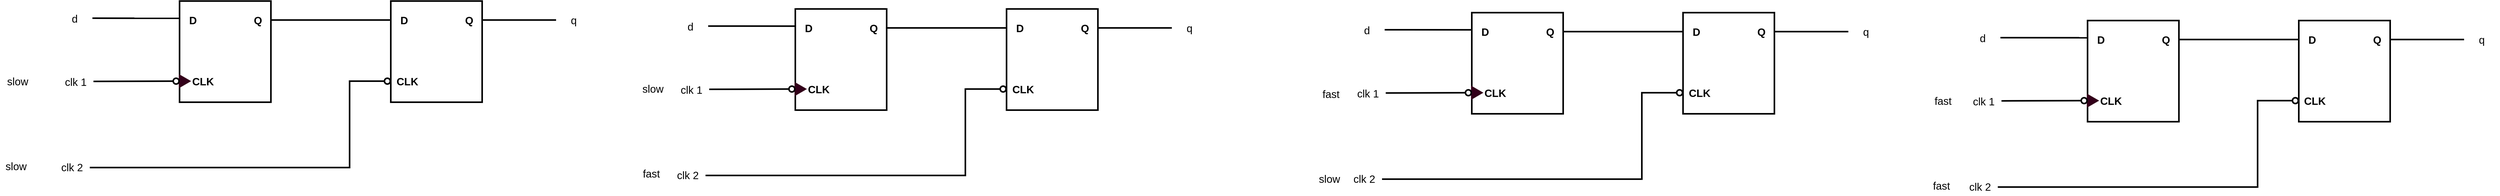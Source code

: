 <mxfile version="28.1.2">
  <diagram name="Page-1" id="awh5Gusvq3baeLLJdyb3">
    <mxGraphModel dx="2726" dy="610" grid="0" gridSize="1" guides="1" tooltips="1" connect="1" arrows="1" fold="1" page="1" pageScale="1" pageWidth="850" pageHeight="1100" math="0" shadow="0">
      <root>
        <mxCell id="0" />
        <mxCell id="1" parent="0" />
        <mxCell id="01DOMB8k6mUTNf9-CGNe-35" value="" style="group" parent="1" vertex="1" connectable="0">
          <mxGeometry x="-1013" y="21" width="1017" height="332" as="geometry" />
        </mxCell>
        <mxCell id="01DOMB8k6mUTNf9-CGNe-13" value="" style="rounded=0;whiteSpace=wrap;html=1;strokeWidth=3;fontSize=20;container=0;fontStyle=1" parent="01DOMB8k6mUTNf9-CGNe-35" vertex="1">
          <mxGeometry x="237" width="173" height="192" as="geometry" />
        </mxCell>
        <mxCell id="01DOMB8k6mUTNf9-CGNe-14" value="D" style="text;html=1;align=center;verticalAlign=middle;resizable=0;points=[];autosize=1;strokeColor=none;fillColor=none;strokeWidth=3;fontSize=20;container=0;fontStyle=1" parent="01DOMB8k6mUTNf9-CGNe-35" vertex="1">
          <mxGeometry x="242" y="16" width="40" height="40" as="geometry" />
        </mxCell>
        <mxCell id="01DOMB8k6mUTNf9-CGNe-15" value="CLK" style="text;html=1;align=center;verticalAlign=middle;resizable=0;points=[];autosize=1;strokeColor=none;fillColor=none;strokeWidth=3;fontSize=20;container=0;fontStyle=1" parent="01DOMB8k6mUTNf9-CGNe-35" vertex="1">
          <mxGeometry x="251" y="132" width="60" height="40" as="geometry" />
        </mxCell>
        <mxCell id="01DOMB8k6mUTNf9-CGNe-16" value="Q" style="text;html=1;align=center;verticalAlign=middle;resizable=0;points=[];autosize=1;strokeColor=none;fillColor=none;strokeWidth=3;fontSize=20;container=0;fontStyle=1" parent="01DOMB8k6mUTNf9-CGNe-35" vertex="1">
          <mxGeometry x="365" y="16" width="40" height="40" as="geometry" />
        </mxCell>
        <mxCell id="01DOMB8k6mUTNf9-CGNe-17" value="" style="triangle;whiteSpace=wrap;html=1;strokeWidth=3;fillColor=#33001A;strokeColor=#33001A;fontColor=#ffffff;" parent="01DOMB8k6mUTNf9-CGNe-35" vertex="1">
          <mxGeometry x="237" y="141" width="19" height="22" as="geometry" />
        </mxCell>
        <mxCell id="01DOMB8k6mUTNf9-CGNe-18" value="" style="ellipse;whiteSpace=wrap;html=1;aspect=fixed;strokeWidth=3;" parent="01DOMB8k6mUTNf9-CGNe-35" vertex="1">
          <mxGeometry x="225" y="146.5" width="11" height="11" as="geometry" />
        </mxCell>
        <mxCell id="01DOMB8k6mUTNf9-CGNe-19" value="" style="rounded=0;whiteSpace=wrap;html=1;strokeWidth=3;fontSize=20;container=0;fontStyle=1" parent="01DOMB8k6mUTNf9-CGNe-35" vertex="1">
          <mxGeometry x="637" width="173" height="192" as="geometry" />
        </mxCell>
        <mxCell id="01DOMB8k6mUTNf9-CGNe-20" value="D" style="text;html=1;align=center;verticalAlign=middle;resizable=0;points=[];autosize=1;strokeColor=none;fillColor=none;strokeWidth=3;fontSize=20;container=0;fontStyle=1" parent="01DOMB8k6mUTNf9-CGNe-35" vertex="1">
          <mxGeometry x="642" y="16" width="40" height="40" as="geometry" />
        </mxCell>
        <mxCell id="01DOMB8k6mUTNf9-CGNe-21" value="CLK" style="text;html=1;align=center;verticalAlign=middle;resizable=0;points=[];autosize=1;strokeColor=none;fillColor=none;strokeWidth=3;fontSize=20;container=0;fontStyle=1" parent="01DOMB8k6mUTNf9-CGNe-35" vertex="1">
          <mxGeometry x="638" y="132" width="60" height="40" as="geometry" />
        </mxCell>
        <mxCell id="01DOMB8k6mUTNf9-CGNe-22" value="Q" style="text;html=1;align=center;verticalAlign=middle;resizable=0;points=[];autosize=1;strokeColor=none;fillColor=none;strokeWidth=3;fontSize=20;container=0;fontStyle=1" parent="01DOMB8k6mUTNf9-CGNe-35" vertex="1">
          <mxGeometry x="765" y="16" width="40" height="40" as="geometry" />
        </mxCell>
        <mxCell id="01DOMB8k6mUTNf9-CGNe-33" style="edgeStyle=orthogonalEdgeStyle;rounded=0;orthogonalLoop=1;jettySize=auto;html=1;exitX=0;exitY=0.5;exitDx=0;exitDy=0;endArrow=none;endFill=0;strokeWidth=3;" parent="01DOMB8k6mUTNf9-CGNe-35" source="01DOMB8k6mUTNf9-CGNe-25" edge="1">
          <mxGeometry relative="1" as="geometry">
            <mxPoint x="67" y="316" as="targetPoint" />
            <Array as="points">
              <mxPoint x="559" y="152" />
              <mxPoint x="559" y="316" />
              <mxPoint x="79" y="316" />
            </Array>
          </mxGeometry>
        </mxCell>
        <mxCell id="01DOMB8k6mUTNf9-CGNe-25" value="" style="ellipse;whiteSpace=wrap;html=1;aspect=fixed;strokeWidth=3;" parent="01DOMB8k6mUTNf9-CGNe-35" vertex="1">
          <mxGeometry x="625" y="146.5" width="11" height="11" as="geometry" />
        </mxCell>
        <mxCell id="01DOMB8k6mUTNf9-CGNe-26" style="rounded=0;orthogonalLoop=1;jettySize=auto;html=1;exitX=1;exitY=0.5;exitDx=0;exitDy=0;endArrow=none;endFill=0;strokeWidth=3;entryX=0;entryY=0.5;entryDx=0;entryDy=0;" parent="01DOMB8k6mUTNf9-CGNe-35" source="01DOMB8k6mUTNf9-CGNe-27" target="01DOMB8k6mUTNf9-CGNe-18" edge="1">
          <mxGeometry relative="1" as="geometry">
            <mxPoint x="223" y="152" as="targetPoint" />
          </mxGeometry>
        </mxCell>
        <mxCell id="01DOMB8k6mUTNf9-CGNe-27" value="clk 1" style="rounded=0;whiteSpace=wrap;html=1;strokeColor=none;fontSize=20;" parent="01DOMB8k6mUTNf9-CGNe-35" vertex="1">
          <mxGeometry x="7" y="135" width="67" height="35" as="geometry" />
        </mxCell>
        <mxCell id="01DOMB8k6mUTNf9-CGNe-28" style="rounded=0;orthogonalLoop=1;jettySize=auto;html=1;exitX=1;exitY=0.5;exitDx=0;exitDy=0;endArrow=none;endFill=0;strokeWidth=3;entryX=0.005;entryY=0.17;entryDx=0;entryDy=0;entryPerimeter=0;" parent="01DOMB8k6mUTNf9-CGNe-35" source="01DOMB8k6mUTNf9-CGNe-29" target="01DOMB8k6mUTNf9-CGNe-13" edge="1">
          <mxGeometry relative="1" as="geometry">
            <mxPoint x="235" y="32.69" as="targetPoint" />
          </mxGeometry>
        </mxCell>
        <mxCell id="01DOMB8k6mUTNf9-CGNe-29" value="d" style="rounded=0;whiteSpace=wrap;html=1;strokeColor=none;fontSize=20;" parent="01DOMB8k6mUTNf9-CGNe-35" vertex="1">
          <mxGeometry x="5" y="15" width="67" height="35" as="geometry" />
        </mxCell>
        <mxCell id="01DOMB8k6mUTNf9-CGNe-30" style="rounded=0;orthogonalLoop=1;jettySize=auto;html=1;endArrow=none;endFill=0;strokeWidth=3;" parent="01DOMB8k6mUTNf9-CGNe-35" edge="1">
          <mxGeometry relative="1" as="geometry">
            <mxPoint x="410" y="36" as="sourcePoint" />
            <mxPoint x="637" y="36" as="targetPoint" />
          </mxGeometry>
        </mxCell>
        <mxCell id="01DOMB8k6mUTNf9-CGNe-31" value="" style="edgeStyle=orthogonalEdgeStyle;rounded=0;orthogonalLoop=1;jettySize=auto;html=1;strokeWidth=3;endArrow=none;endFill=0;" parent="01DOMB8k6mUTNf9-CGNe-35" source="01DOMB8k6mUTNf9-CGNe-32" edge="1">
          <mxGeometry relative="1" as="geometry">
            <mxPoint x="811" y="36" as="targetPoint" />
          </mxGeometry>
        </mxCell>
        <mxCell id="01DOMB8k6mUTNf9-CGNe-32" value="q" style="rounded=0;whiteSpace=wrap;html=1;strokeColor=none;fontSize=20;" parent="01DOMB8k6mUTNf9-CGNe-35" vertex="1">
          <mxGeometry x="950" y="18.5" width="67" height="35" as="geometry" />
        </mxCell>
        <mxCell id="01DOMB8k6mUTNf9-CGNe-34" value="clk 2" style="rounded=0;whiteSpace=wrap;html=1;strokeColor=none;fontSize=20;" parent="01DOMB8k6mUTNf9-CGNe-35" vertex="1">
          <mxGeometry y="297" width="67" height="35" as="geometry" />
        </mxCell>
        <mxCell id="01DOMB8k6mUTNf9-CGNe-36" value="" style="group" parent="1" vertex="1" connectable="0">
          <mxGeometry x="153" y="36" width="1017" height="332" as="geometry" />
        </mxCell>
        <mxCell id="01DOMB8k6mUTNf9-CGNe-37" value="" style="rounded=0;whiteSpace=wrap;html=1;strokeWidth=3;fontSize=20;container=0;fontStyle=1" parent="01DOMB8k6mUTNf9-CGNe-36" vertex="1">
          <mxGeometry x="237" width="173" height="192" as="geometry" />
        </mxCell>
        <mxCell id="01DOMB8k6mUTNf9-CGNe-38" value="D" style="text;html=1;align=center;verticalAlign=middle;resizable=0;points=[];autosize=1;strokeColor=none;fillColor=none;strokeWidth=3;fontSize=20;container=0;fontStyle=1" parent="01DOMB8k6mUTNf9-CGNe-36" vertex="1">
          <mxGeometry x="242" y="16" width="40" height="40" as="geometry" />
        </mxCell>
        <mxCell id="01DOMB8k6mUTNf9-CGNe-39" value="CLK" style="text;html=1;align=center;verticalAlign=middle;resizable=0;points=[];autosize=1;strokeColor=none;fillColor=none;strokeWidth=3;fontSize=20;container=0;fontStyle=1" parent="01DOMB8k6mUTNf9-CGNe-36" vertex="1">
          <mxGeometry x="251" y="132" width="60" height="40" as="geometry" />
        </mxCell>
        <mxCell id="01DOMB8k6mUTNf9-CGNe-40" value="Q" style="text;html=1;align=center;verticalAlign=middle;resizable=0;points=[];autosize=1;strokeColor=none;fillColor=none;strokeWidth=3;fontSize=20;container=0;fontStyle=1" parent="01DOMB8k6mUTNf9-CGNe-36" vertex="1">
          <mxGeometry x="365" y="16" width="40" height="40" as="geometry" />
        </mxCell>
        <mxCell id="01DOMB8k6mUTNf9-CGNe-41" value="" style="triangle;whiteSpace=wrap;html=1;strokeWidth=3;fillColor=#33001A;strokeColor=#33001A;fontColor=#ffffff;" parent="01DOMB8k6mUTNf9-CGNe-36" vertex="1">
          <mxGeometry x="237" y="141" width="19" height="22" as="geometry" />
        </mxCell>
        <mxCell id="01DOMB8k6mUTNf9-CGNe-42" value="" style="ellipse;whiteSpace=wrap;html=1;aspect=fixed;strokeWidth=3;" parent="01DOMB8k6mUTNf9-CGNe-36" vertex="1">
          <mxGeometry x="225" y="146.5" width="11" height="11" as="geometry" />
        </mxCell>
        <mxCell id="01DOMB8k6mUTNf9-CGNe-43" value="" style="rounded=0;whiteSpace=wrap;html=1;strokeWidth=3;fontSize=20;container=0;fontStyle=1" parent="01DOMB8k6mUTNf9-CGNe-36" vertex="1">
          <mxGeometry x="637" width="173" height="192" as="geometry" />
        </mxCell>
        <mxCell id="01DOMB8k6mUTNf9-CGNe-44" value="D" style="text;html=1;align=center;verticalAlign=middle;resizable=0;points=[];autosize=1;strokeColor=none;fillColor=none;strokeWidth=3;fontSize=20;container=0;fontStyle=1" parent="01DOMB8k6mUTNf9-CGNe-36" vertex="1">
          <mxGeometry x="642" y="16" width="40" height="40" as="geometry" />
        </mxCell>
        <mxCell id="01DOMB8k6mUTNf9-CGNe-45" value="CLK" style="text;html=1;align=center;verticalAlign=middle;resizable=0;points=[];autosize=1;strokeColor=none;fillColor=none;strokeWidth=3;fontSize=20;container=0;fontStyle=1" parent="01DOMB8k6mUTNf9-CGNe-36" vertex="1">
          <mxGeometry x="638" y="132" width="60" height="40" as="geometry" />
        </mxCell>
        <mxCell id="01DOMB8k6mUTNf9-CGNe-46" value="Q" style="text;html=1;align=center;verticalAlign=middle;resizable=0;points=[];autosize=1;strokeColor=none;fillColor=none;strokeWidth=3;fontSize=20;container=0;fontStyle=1" parent="01DOMB8k6mUTNf9-CGNe-36" vertex="1">
          <mxGeometry x="765" y="16" width="40" height="40" as="geometry" />
        </mxCell>
        <mxCell id="01DOMB8k6mUTNf9-CGNe-48" style="edgeStyle=orthogonalEdgeStyle;rounded=0;orthogonalLoop=1;jettySize=auto;html=1;exitX=0;exitY=0.5;exitDx=0;exitDy=0;endArrow=none;endFill=0;strokeWidth=3;" parent="01DOMB8k6mUTNf9-CGNe-36" source="01DOMB8k6mUTNf9-CGNe-49" edge="1">
          <mxGeometry relative="1" as="geometry">
            <mxPoint x="67" y="316" as="targetPoint" />
            <Array as="points">
              <mxPoint x="559" y="152" />
              <mxPoint x="559" y="316" />
              <mxPoint x="79" y="316" />
            </Array>
          </mxGeometry>
        </mxCell>
        <mxCell id="01DOMB8k6mUTNf9-CGNe-49" value="" style="ellipse;whiteSpace=wrap;html=1;aspect=fixed;strokeWidth=3;" parent="01DOMB8k6mUTNf9-CGNe-36" vertex="1">
          <mxGeometry x="625" y="146.5" width="11" height="11" as="geometry" />
        </mxCell>
        <mxCell id="01DOMB8k6mUTNf9-CGNe-50" style="rounded=0;orthogonalLoop=1;jettySize=auto;html=1;exitX=1;exitY=0.5;exitDx=0;exitDy=0;endArrow=none;endFill=0;strokeWidth=3;entryX=0;entryY=0.5;entryDx=0;entryDy=0;" parent="01DOMB8k6mUTNf9-CGNe-36" source="01DOMB8k6mUTNf9-CGNe-51" target="01DOMB8k6mUTNf9-CGNe-42" edge="1">
          <mxGeometry relative="1" as="geometry">
            <mxPoint x="223" y="152" as="targetPoint" />
          </mxGeometry>
        </mxCell>
        <mxCell id="01DOMB8k6mUTNf9-CGNe-51" value="clk 1" style="rounded=0;whiteSpace=wrap;html=1;strokeColor=none;fontSize=20;" parent="01DOMB8k6mUTNf9-CGNe-36" vertex="1">
          <mxGeometry x="7" y="135" width="67" height="35" as="geometry" />
        </mxCell>
        <mxCell id="01DOMB8k6mUTNf9-CGNe-52" style="rounded=0;orthogonalLoop=1;jettySize=auto;html=1;exitX=1;exitY=0.5;exitDx=0;exitDy=0;endArrow=none;endFill=0;strokeWidth=3;entryX=0.005;entryY=0.17;entryDx=0;entryDy=0;entryPerimeter=0;" parent="01DOMB8k6mUTNf9-CGNe-36" source="01DOMB8k6mUTNf9-CGNe-53" target="01DOMB8k6mUTNf9-CGNe-37" edge="1">
          <mxGeometry relative="1" as="geometry">
            <mxPoint x="235" y="32.69" as="targetPoint" />
          </mxGeometry>
        </mxCell>
        <mxCell id="01DOMB8k6mUTNf9-CGNe-53" value="d" style="rounded=0;whiteSpace=wrap;html=1;strokeColor=none;fontSize=20;" parent="01DOMB8k6mUTNf9-CGNe-36" vertex="1">
          <mxGeometry x="5" y="15" width="67" height="35" as="geometry" />
        </mxCell>
        <mxCell id="01DOMB8k6mUTNf9-CGNe-54" style="rounded=0;orthogonalLoop=1;jettySize=auto;html=1;endArrow=none;endFill=0;strokeWidth=3;" parent="01DOMB8k6mUTNf9-CGNe-36" edge="1">
          <mxGeometry relative="1" as="geometry">
            <mxPoint x="410" y="36" as="sourcePoint" />
            <mxPoint x="637" y="36" as="targetPoint" />
          </mxGeometry>
        </mxCell>
        <mxCell id="01DOMB8k6mUTNf9-CGNe-55" value="" style="edgeStyle=orthogonalEdgeStyle;rounded=0;orthogonalLoop=1;jettySize=auto;html=1;strokeWidth=3;endArrow=none;endFill=0;" parent="01DOMB8k6mUTNf9-CGNe-36" source="01DOMB8k6mUTNf9-CGNe-56" edge="1">
          <mxGeometry relative="1" as="geometry">
            <mxPoint x="811" y="36" as="targetPoint" />
          </mxGeometry>
        </mxCell>
        <mxCell id="01DOMB8k6mUTNf9-CGNe-56" value="q" style="rounded=0;whiteSpace=wrap;html=1;strokeColor=none;fontSize=20;" parent="01DOMB8k6mUTNf9-CGNe-36" vertex="1">
          <mxGeometry x="950" y="18.5" width="67" height="35" as="geometry" />
        </mxCell>
        <mxCell id="01DOMB8k6mUTNf9-CGNe-57" value="clk 2" style="rounded=0;whiteSpace=wrap;html=1;strokeColor=none;fontSize=20;" parent="01DOMB8k6mUTNf9-CGNe-36" vertex="1">
          <mxGeometry y="297" width="67" height="35" as="geometry" />
        </mxCell>
        <mxCell id="01DOMB8k6mUTNf9-CGNe-58" value="" style="group" parent="1" vertex="1" connectable="0">
          <mxGeometry x="1434" y="43" width="1017" height="332" as="geometry" />
        </mxCell>
        <mxCell id="01DOMB8k6mUTNf9-CGNe-59" value="" style="rounded=0;whiteSpace=wrap;html=1;strokeWidth=3;fontSize=20;container=0;fontStyle=1" parent="01DOMB8k6mUTNf9-CGNe-58" vertex="1">
          <mxGeometry x="237" width="173" height="192" as="geometry" />
        </mxCell>
        <mxCell id="01DOMB8k6mUTNf9-CGNe-60" value="D" style="text;html=1;align=center;verticalAlign=middle;resizable=0;points=[];autosize=1;strokeColor=none;fillColor=none;strokeWidth=3;fontSize=20;container=0;fontStyle=1" parent="01DOMB8k6mUTNf9-CGNe-58" vertex="1">
          <mxGeometry x="242" y="16" width="40" height="40" as="geometry" />
        </mxCell>
        <mxCell id="01DOMB8k6mUTNf9-CGNe-61" value="CLK" style="text;html=1;align=center;verticalAlign=middle;resizable=0;points=[];autosize=1;strokeColor=none;fillColor=none;strokeWidth=3;fontSize=20;container=0;fontStyle=1" parent="01DOMB8k6mUTNf9-CGNe-58" vertex="1">
          <mxGeometry x="251" y="132" width="60" height="40" as="geometry" />
        </mxCell>
        <mxCell id="01DOMB8k6mUTNf9-CGNe-62" value="Q" style="text;html=1;align=center;verticalAlign=middle;resizable=0;points=[];autosize=1;strokeColor=none;fillColor=none;strokeWidth=3;fontSize=20;container=0;fontStyle=1" parent="01DOMB8k6mUTNf9-CGNe-58" vertex="1">
          <mxGeometry x="365" y="16" width="40" height="40" as="geometry" />
        </mxCell>
        <mxCell id="01DOMB8k6mUTNf9-CGNe-63" value="" style="triangle;whiteSpace=wrap;html=1;strokeWidth=3;fillColor=#33001A;strokeColor=#33001A;fontColor=#ffffff;" parent="01DOMB8k6mUTNf9-CGNe-58" vertex="1">
          <mxGeometry x="237" y="141" width="19" height="22" as="geometry" />
        </mxCell>
        <mxCell id="01DOMB8k6mUTNf9-CGNe-64" value="" style="ellipse;whiteSpace=wrap;html=1;aspect=fixed;strokeWidth=3;" parent="01DOMB8k6mUTNf9-CGNe-58" vertex="1">
          <mxGeometry x="225" y="146.5" width="11" height="11" as="geometry" />
        </mxCell>
        <mxCell id="01DOMB8k6mUTNf9-CGNe-65" value="" style="rounded=0;whiteSpace=wrap;html=1;strokeWidth=3;fontSize=20;container=0;fontStyle=1" parent="01DOMB8k6mUTNf9-CGNe-58" vertex="1">
          <mxGeometry x="637" width="173" height="192" as="geometry" />
        </mxCell>
        <mxCell id="01DOMB8k6mUTNf9-CGNe-66" value="D" style="text;html=1;align=center;verticalAlign=middle;resizable=0;points=[];autosize=1;strokeColor=none;fillColor=none;strokeWidth=3;fontSize=20;container=0;fontStyle=1" parent="01DOMB8k6mUTNf9-CGNe-58" vertex="1">
          <mxGeometry x="642" y="16" width="40" height="40" as="geometry" />
        </mxCell>
        <mxCell id="01DOMB8k6mUTNf9-CGNe-67" value="CLK" style="text;html=1;align=center;verticalAlign=middle;resizable=0;points=[];autosize=1;strokeColor=none;fillColor=none;strokeWidth=3;fontSize=20;container=0;fontStyle=1" parent="01DOMB8k6mUTNf9-CGNe-58" vertex="1">
          <mxGeometry x="638" y="132" width="60" height="40" as="geometry" />
        </mxCell>
        <mxCell id="01DOMB8k6mUTNf9-CGNe-68" value="Q" style="text;html=1;align=center;verticalAlign=middle;resizable=0;points=[];autosize=1;strokeColor=none;fillColor=none;strokeWidth=3;fontSize=20;container=0;fontStyle=1" parent="01DOMB8k6mUTNf9-CGNe-58" vertex="1">
          <mxGeometry x="765" y="16" width="40" height="40" as="geometry" />
        </mxCell>
        <mxCell id="01DOMB8k6mUTNf9-CGNe-70" style="edgeStyle=orthogonalEdgeStyle;rounded=0;orthogonalLoop=1;jettySize=auto;html=1;exitX=0;exitY=0.5;exitDx=0;exitDy=0;endArrow=none;endFill=0;strokeWidth=3;" parent="01DOMB8k6mUTNf9-CGNe-58" source="01DOMB8k6mUTNf9-CGNe-71" edge="1">
          <mxGeometry relative="1" as="geometry">
            <mxPoint x="67" y="316" as="targetPoint" />
            <Array as="points">
              <mxPoint x="559" y="152" />
              <mxPoint x="559" y="316" />
              <mxPoint x="79" y="316" />
            </Array>
          </mxGeometry>
        </mxCell>
        <mxCell id="01DOMB8k6mUTNf9-CGNe-71" value="" style="ellipse;whiteSpace=wrap;html=1;aspect=fixed;strokeWidth=3;" parent="01DOMB8k6mUTNf9-CGNe-58" vertex="1">
          <mxGeometry x="625" y="146.5" width="11" height="11" as="geometry" />
        </mxCell>
        <mxCell id="01DOMB8k6mUTNf9-CGNe-72" style="rounded=0;orthogonalLoop=1;jettySize=auto;html=1;exitX=1;exitY=0.5;exitDx=0;exitDy=0;endArrow=none;endFill=0;strokeWidth=3;entryX=0;entryY=0.5;entryDx=0;entryDy=0;" parent="01DOMB8k6mUTNf9-CGNe-58" source="01DOMB8k6mUTNf9-CGNe-73" target="01DOMB8k6mUTNf9-CGNe-64" edge="1">
          <mxGeometry relative="1" as="geometry">
            <mxPoint x="223" y="152" as="targetPoint" />
          </mxGeometry>
        </mxCell>
        <mxCell id="01DOMB8k6mUTNf9-CGNe-73" value="clk 1" style="rounded=0;whiteSpace=wrap;html=1;strokeColor=none;fontSize=20;" parent="01DOMB8k6mUTNf9-CGNe-58" vertex="1">
          <mxGeometry x="7" y="135" width="67" height="35" as="geometry" />
        </mxCell>
        <mxCell id="01DOMB8k6mUTNf9-CGNe-74" style="rounded=0;orthogonalLoop=1;jettySize=auto;html=1;exitX=1;exitY=0.5;exitDx=0;exitDy=0;endArrow=none;endFill=0;strokeWidth=3;entryX=0.005;entryY=0.17;entryDx=0;entryDy=0;entryPerimeter=0;" parent="01DOMB8k6mUTNf9-CGNe-58" source="01DOMB8k6mUTNf9-CGNe-75" target="01DOMB8k6mUTNf9-CGNe-59" edge="1">
          <mxGeometry relative="1" as="geometry">
            <mxPoint x="235" y="32.69" as="targetPoint" />
          </mxGeometry>
        </mxCell>
        <mxCell id="01DOMB8k6mUTNf9-CGNe-75" value="d" style="rounded=0;whiteSpace=wrap;html=1;strokeColor=none;fontSize=20;" parent="01DOMB8k6mUTNf9-CGNe-58" vertex="1">
          <mxGeometry x="5" y="15" width="67" height="35" as="geometry" />
        </mxCell>
        <mxCell id="01DOMB8k6mUTNf9-CGNe-76" style="rounded=0;orthogonalLoop=1;jettySize=auto;html=1;endArrow=none;endFill=0;strokeWidth=3;" parent="01DOMB8k6mUTNf9-CGNe-58" edge="1">
          <mxGeometry relative="1" as="geometry">
            <mxPoint x="410" y="36" as="sourcePoint" />
            <mxPoint x="637" y="36" as="targetPoint" />
          </mxGeometry>
        </mxCell>
        <mxCell id="01DOMB8k6mUTNf9-CGNe-77" value="" style="edgeStyle=orthogonalEdgeStyle;rounded=0;orthogonalLoop=1;jettySize=auto;html=1;strokeWidth=3;endArrow=none;endFill=0;" parent="01DOMB8k6mUTNf9-CGNe-58" source="01DOMB8k6mUTNf9-CGNe-78" edge="1">
          <mxGeometry relative="1" as="geometry">
            <mxPoint x="811" y="36" as="targetPoint" />
          </mxGeometry>
        </mxCell>
        <mxCell id="01DOMB8k6mUTNf9-CGNe-78" value="q" style="rounded=0;whiteSpace=wrap;html=1;strokeColor=none;fontSize=20;" parent="01DOMB8k6mUTNf9-CGNe-58" vertex="1">
          <mxGeometry x="950" y="18.5" width="67" height="35" as="geometry" />
        </mxCell>
        <mxCell id="01DOMB8k6mUTNf9-CGNe-79" value="clk 2" style="rounded=0;whiteSpace=wrap;html=1;strokeColor=none;fontSize=20;" parent="01DOMB8k6mUTNf9-CGNe-58" vertex="1">
          <mxGeometry y="297" width="67" height="35" as="geometry" />
        </mxCell>
        <mxCell id="01DOMB8k6mUTNf9-CGNe-80" value="" style="group" parent="1" vertex="1" connectable="0">
          <mxGeometry x="2600" y="58" width="1017" height="332" as="geometry" />
        </mxCell>
        <mxCell id="01DOMB8k6mUTNf9-CGNe-81" value="" style="rounded=0;whiteSpace=wrap;html=1;strokeWidth=3;fontSize=20;container=0;fontStyle=1" parent="01DOMB8k6mUTNf9-CGNe-80" vertex="1">
          <mxGeometry x="237" width="173" height="192" as="geometry" />
        </mxCell>
        <mxCell id="01DOMB8k6mUTNf9-CGNe-82" value="D" style="text;html=1;align=center;verticalAlign=middle;resizable=0;points=[];autosize=1;strokeColor=none;fillColor=none;strokeWidth=3;fontSize=20;container=0;fontStyle=1" parent="01DOMB8k6mUTNf9-CGNe-80" vertex="1">
          <mxGeometry x="242" y="16" width="40" height="40" as="geometry" />
        </mxCell>
        <mxCell id="01DOMB8k6mUTNf9-CGNe-83" value="CLK" style="text;html=1;align=center;verticalAlign=middle;resizable=0;points=[];autosize=1;strokeColor=none;fillColor=none;strokeWidth=3;fontSize=20;container=0;fontStyle=1" parent="01DOMB8k6mUTNf9-CGNe-80" vertex="1">
          <mxGeometry x="251" y="132" width="60" height="40" as="geometry" />
        </mxCell>
        <mxCell id="01DOMB8k6mUTNf9-CGNe-84" value="Q" style="text;html=1;align=center;verticalAlign=middle;resizable=0;points=[];autosize=1;strokeColor=none;fillColor=none;strokeWidth=3;fontSize=20;container=0;fontStyle=1" parent="01DOMB8k6mUTNf9-CGNe-80" vertex="1">
          <mxGeometry x="365" y="16" width="40" height="40" as="geometry" />
        </mxCell>
        <mxCell id="01DOMB8k6mUTNf9-CGNe-85" value="" style="triangle;whiteSpace=wrap;html=1;strokeWidth=3;fillColor=#33001A;strokeColor=#33001A;fontColor=#ffffff;" parent="01DOMB8k6mUTNf9-CGNe-80" vertex="1">
          <mxGeometry x="237" y="141" width="19" height="22" as="geometry" />
        </mxCell>
        <mxCell id="01DOMB8k6mUTNf9-CGNe-86" value="" style="ellipse;whiteSpace=wrap;html=1;aspect=fixed;strokeWidth=3;" parent="01DOMB8k6mUTNf9-CGNe-80" vertex="1">
          <mxGeometry x="225" y="146.5" width="11" height="11" as="geometry" />
        </mxCell>
        <mxCell id="01DOMB8k6mUTNf9-CGNe-87" value="" style="rounded=0;whiteSpace=wrap;html=1;strokeWidth=3;fontSize=20;container=0;fontStyle=1" parent="01DOMB8k6mUTNf9-CGNe-80" vertex="1">
          <mxGeometry x="637" width="173" height="192" as="geometry" />
        </mxCell>
        <mxCell id="01DOMB8k6mUTNf9-CGNe-88" value="D" style="text;html=1;align=center;verticalAlign=middle;resizable=0;points=[];autosize=1;strokeColor=none;fillColor=none;strokeWidth=3;fontSize=20;container=0;fontStyle=1" parent="01DOMB8k6mUTNf9-CGNe-80" vertex="1">
          <mxGeometry x="642" y="16" width="40" height="40" as="geometry" />
        </mxCell>
        <mxCell id="01DOMB8k6mUTNf9-CGNe-89" value="CLK" style="text;html=1;align=center;verticalAlign=middle;resizable=0;points=[];autosize=1;strokeColor=none;fillColor=none;strokeWidth=3;fontSize=20;container=0;fontStyle=1" parent="01DOMB8k6mUTNf9-CGNe-80" vertex="1">
          <mxGeometry x="637" y="132" width="60" height="40" as="geometry" />
        </mxCell>
        <mxCell id="01DOMB8k6mUTNf9-CGNe-90" value="Q" style="text;html=1;align=center;verticalAlign=middle;resizable=0;points=[];autosize=1;strokeColor=none;fillColor=none;strokeWidth=3;fontSize=20;container=0;fontStyle=1" parent="01DOMB8k6mUTNf9-CGNe-80" vertex="1">
          <mxGeometry x="765" y="16" width="40" height="40" as="geometry" />
        </mxCell>
        <mxCell id="01DOMB8k6mUTNf9-CGNe-92" style="edgeStyle=orthogonalEdgeStyle;rounded=0;orthogonalLoop=1;jettySize=auto;html=1;exitX=0;exitY=0.5;exitDx=0;exitDy=0;endArrow=none;endFill=0;strokeWidth=3;" parent="01DOMB8k6mUTNf9-CGNe-80" source="01DOMB8k6mUTNf9-CGNe-93" edge="1">
          <mxGeometry relative="1" as="geometry">
            <mxPoint x="67" y="316" as="targetPoint" />
            <Array as="points">
              <mxPoint x="559" y="152" />
              <mxPoint x="559" y="316" />
              <mxPoint x="79" y="316" />
            </Array>
          </mxGeometry>
        </mxCell>
        <mxCell id="01DOMB8k6mUTNf9-CGNe-93" value="" style="ellipse;whiteSpace=wrap;html=1;aspect=fixed;strokeWidth=3;" parent="01DOMB8k6mUTNf9-CGNe-80" vertex="1">
          <mxGeometry x="625" y="146.5" width="11" height="11" as="geometry" />
        </mxCell>
        <mxCell id="01DOMB8k6mUTNf9-CGNe-94" style="rounded=0;orthogonalLoop=1;jettySize=auto;html=1;exitX=1;exitY=0.5;exitDx=0;exitDy=0;endArrow=none;endFill=0;strokeWidth=3;entryX=0;entryY=0.5;entryDx=0;entryDy=0;" parent="01DOMB8k6mUTNf9-CGNe-80" source="01DOMB8k6mUTNf9-CGNe-95" target="01DOMB8k6mUTNf9-CGNe-86" edge="1">
          <mxGeometry relative="1" as="geometry">
            <mxPoint x="223" y="152" as="targetPoint" />
          </mxGeometry>
        </mxCell>
        <mxCell id="01DOMB8k6mUTNf9-CGNe-95" value="clk 1" style="rounded=0;whiteSpace=wrap;html=1;strokeColor=none;fontSize=20;" parent="01DOMB8k6mUTNf9-CGNe-80" vertex="1">
          <mxGeometry x="7" y="135" width="67" height="35" as="geometry" />
        </mxCell>
        <mxCell id="01DOMB8k6mUTNf9-CGNe-96" style="rounded=0;orthogonalLoop=1;jettySize=auto;html=1;exitX=1;exitY=0.5;exitDx=0;exitDy=0;endArrow=none;endFill=0;strokeWidth=3;entryX=0.005;entryY=0.17;entryDx=0;entryDy=0;entryPerimeter=0;" parent="01DOMB8k6mUTNf9-CGNe-80" source="01DOMB8k6mUTNf9-CGNe-97" target="01DOMB8k6mUTNf9-CGNe-81" edge="1">
          <mxGeometry relative="1" as="geometry">
            <mxPoint x="235" y="32.69" as="targetPoint" />
          </mxGeometry>
        </mxCell>
        <mxCell id="01DOMB8k6mUTNf9-CGNe-97" value="d" style="rounded=0;whiteSpace=wrap;html=1;strokeColor=none;fontSize=20;" parent="01DOMB8k6mUTNf9-CGNe-80" vertex="1">
          <mxGeometry x="5" y="15" width="67" height="35" as="geometry" />
        </mxCell>
        <mxCell id="01DOMB8k6mUTNf9-CGNe-98" style="rounded=0;orthogonalLoop=1;jettySize=auto;html=1;endArrow=none;endFill=0;strokeWidth=3;" parent="01DOMB8k6mUTNf9-CGNe-80" edge="1">
          <mxGeometry relative="1" as="geometry">
            <mxPoint x="410" y="36" as="sourcePoint" />
            <mxPoint x="637" y="36" as="targetPoint" />
          </mxGeometry>
        </mxCell>
        <mxCell id="01DOMB8k6mUTNf9-CGNe-99" value="" style="edgeStyle=orthogonalEdgeStyle;rounded=0;orthogonalLoop=1;jettySize=auto;html=1;strokeWidth=3;endArrow=none;endFill=0;" parent="01DOMB8k6mUTNf9-CGNe-80" source="01DOMB8k6mUTNf9-CGNe-100" edge="1">
          <mxGeometry relative="1" as="geometry">
            <mxPoint x="811" y="36" as="targetPoint" />
          </mxGeometry>
        </mxCell>
        <mxCell id="01DOMB8k6mUTNf9-CGNe-100" value="q" style="rounded=0;whiteSpace=wrap;html=1;strokeColor=none;fontSize=20;" parent="01DOMB8k6mUTNf9-CGNe-80" vertex="1">
          <mxGeometry x="950" y="18.5" width="67" height="35" as="geometry" />
        </mxCell>
        <mxCell id="01DOMB8k6mUTNf9-CGNe-101" value="clk 2" style="rounded=0;whiteSpace=wrap;html=1;strokeColor=none;fontSize=20;" parent="01DOMB8k6mUTNf9-CGNe-80" vertex="1">
          <mxGeometry y="297" width="67" height="35" as="geometry" />
        </mxCell>
        <mxCell id="01DOMB8k6mUTNf9-CGNe-102" value="slow" style="text;html=1;align=center;verticalAlign=middle;resizable=0;points=[];autosize=1;strokeColor=none;fillColor=none;fontSize=20;" parent="1" vertex="1">
          <mxGeometry x="-1113" y="154" width="59" height="37" as="geometry" />
        </mxCell>
        <mxCell id="01DOMB8k6mUTNf9-CGNe-103" value="slow" style="text;html=1;align=center;verticalAlign=middle;resizable=0;points=[];autosize=1;strokeColor=none;fillColor=none;fontSize=20;" parent="1" vertex="1">
          <mxGeometry x="-1116" y="315" width="59" height="37" as="geometry" />
        </mxCell>
        <mxCell id="01DOMB8k6mUTNf9-CGNe-104" value="slow" style="text;html=1;align=center;verticalAlign=middle;resizable=0;points=[];autosize=1;strokeColor=none;fillColor=none;fontSize=20;" parent="1" vertex="1">
          <mxGeometry x="90" y="168" width="59" height="37" as="geometry" />
        </mxCell>
        <mxCell id="01DOMB8k6mUTNf9-CGNe-105" value="fast" style="text;html=1;align=center;verticalAlign=middle;resizable=0;points=[];autosize=1;strokeColor=none;fillColor=none;fontSize=20;" parent="1" vertex="1">
          <mxGeometry x="91" y="329" width="51" height="37" as="geometry" />
        </mxCell>
        <mxCell id="01DOMB8k6mUTNf9-CGNe-106" value="fast" style="text;html=1;align=center;verticalAlign=middle;resizable=0;points=[];autosize=1;strokeColor=none;fillColor=none;fontSize=20;" parent="1" vertex="1">
          <mxGeometry x="1378" y="178" width="51" height="37" as="geometry" />
        </mxCell>
        <mxCell id="01DOMB8k6mUTNf9-CGNe-107" value="slow" style="text;html=1;align=center;verticalAlign=middle;resizable=0;points=[];autosize=1;strokeColor=none;fillColor=none;fontSize=20;" parent="1" vertex="1">
          <mxGeometry x="1371" y="339" width="59" height="37" as="geometry" />
        </mxCell>
        <mxCell id="01DOMB8k6mUTNf9-CGNe-108" value="fast" style="text;html=1;align=center;verticalAlign=middle;resizable=0;points=[];autosize=1;strokeColor=none;fillColor=none;fontSize=20;" parent="1" vertex="1">
          <mxGeometry x="2537" y="191" width="51" height="37" as="geometry" />
        </mxCell>
        <mxCell id="01DOMB8k6mUTNf9-CGNe-109" value="fast" style="text;html=1;align=center;verticalAlign=middle;resizable=0;points=[];autosize=1;strokeColor=none;fillColor=none;fontSize=20;" parent="1" vertex="1">
          <mxGeometry x="2534" y="352" width="51" height="37" as="geometry" />
        </mxCell>
      </root>
    </mxGraphModel>
  </diagram>
</mxfile>
